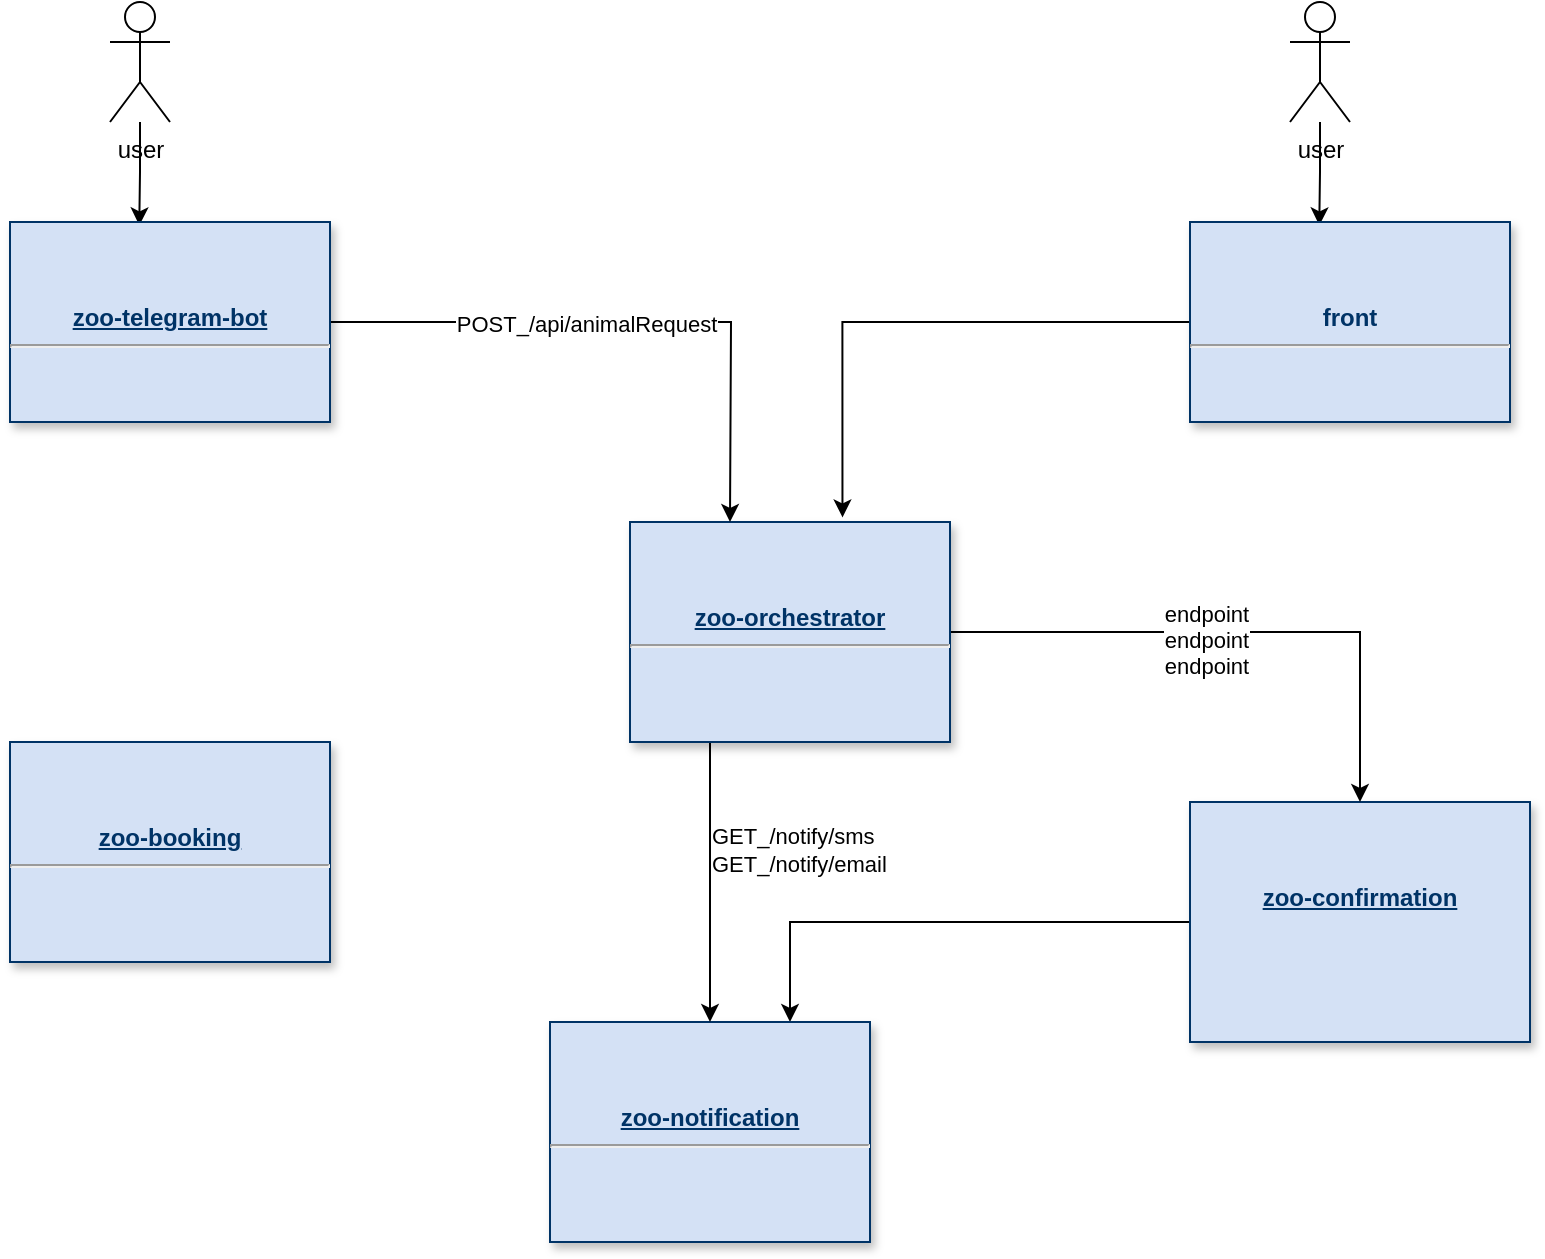 <mxfile version="14.6.6" type="embed"><diagram name="Page-1" id="efa7a0a1-bf9b-a30e-e6df-94a7791c09e9"><mxGraphModel dx="733" dy="578" grid="1" gridSize="10" guides="1" tooltips="1" connect="1" arrows="1" fold="1" page="1" pageScale="1" pageWidth="826" pageHeight="1169" background="#ffffff" math="0" shadow="0"><root><mxCell id="0"/><mxCell id="1" parent="0"/><mxCell id="h1_zLLvUtK2ghCLyMsIQ-125" style="edgeStyle=orthogonalEdgeStyle;rounded=0;orthogonalLoop=1;jettySize=auto;html=1;entryX=0.75;entryY=0;entryDx=0;entryDy=0;strokeColor=#000000;" parent="1" source="19" target="20" edge="1"><mxGeometry relative="1" as="geometry"/></mxCell><mxCell id="19" value="&lt;p style=&quot;margin: 0px ; margin-top: 4px ; text-align: center ; text-decoration: underline&quot;&gt;&lt;b&gt;&lt;br&gt;&lt;/b&gt;&lt;/p&gt;&lt;p style=&quot;margin: 0px ; margin-top: 4px ; text-align: center ; text-decoration: underline&quot;&gt;&lt;b&gt;&lt;br&gt;&lt;/b&gt;&lt;/p&gt;&lt;p style=&quot;margin: 0px ; margin-top: 4px ; text-align: center ; text-decoration: underline&quot;&gt;&lt;b&gt;zoo-confirmation&lt;/b&gt;&lt;/p&gt;" style="verticalAlign=top;align=left;overflow=fill;fontSize=12;fontFamily=Helvetica;html=1;strokeColor=#003366;shadow=1;fillColor=#D4E1F5;fontColor=#003366" parent="1" vertex="1"><mxGeometry x="620" y="420" width="170" height="120" as="geometry"/></mxCell><mxCell id="20" value="&lt;p style=&quot;margin: 0px ; margin-top: 4px ; text-align: center ; text-decoration: underline&quot;&gt;&lt;b&gt;&lt;br&gt;&lt;/b&gt;&lt;/p&gt;&lt;p style=&quot;margin: 0px ; margin-top: 4px ; text-align: center ; text-decoration: underline&quot;&gt;&lt;b&gt;&lt;br&gt;&lt;/b&gt;&lt;/p&gt;&lt;p style=&quot;margin: 0px ; margin-top: 4px ; text-align: center ; text-decoration: underline&quot;&gt;&lt;b&gt;zoo-notification&lt;/b&gt;&lt;/p&gt;&lt;hr&gt;&lt;p style=&quot;margin: 0px ; margin-left: 8px&quot;&gt;&lt;br&gt;&lt;/p&gt;" style="verticalAlign=top;align=left;overflow=fill;fontSize=12;fontFamily=Helvetica;html=1;strokeColor=#003366;shadow=1;fillColor=#D4E1F5;fontColor=#003366" parent="1" vertex="1"><mxGeometry x="300" y="530" width="160" height="110" as="geometry"/></mxCell><mxCell id="h1_zLLvUtK2ghCLyMsIQ-126" style="edgeStyle=orthogonalEdgeStyle;rounded=0;orthogonalLoop=1;jettySize=auto;html=1;entryX=0.5;entryY=0;entryDx=0;entryDy=0;" parent="1" source="25" target="20" edge="1"><mxGeometry relative="1" as="geometry"><Array as="points"><mxPoint x="380" y="490"/><mxPoint x="380" y="490"/></Array></mxGeometry></mxCell><mxCell id="h1_zLLvUtK2ghCLyMsIQ-131" value="GET_/notify/sms&lt;br&gt;GET_/notify/email" style="edgeLabel;html=1;align=left;verticalAlign=middle;resizable=0;points=[];" parent="h1_zLLvUtK2ghCLyMsIQ-126" vertex="1" connectable="0"><mxGeometry x="-0.231" y="-1" relative="1" as="geometry"><mxPoint as="offset"/></mxGeometry></mxCell><mxCell id="h1_zLLvUtK2ghCLyMsIQ-127" style="edgeStyle=orthogonalEdgeStyle;rounded=0;orthogonalLoop=1;jettySize=auto;html=1;entryX=0.5;entryY=0;entryDx=0;entryDy=0;strokeColor=#000000;" parent="1" source="25" target="19" edge="1"><mxGeometry relative="1" as="geometry"/></mxCell><mxCell id="h1_zLLvUtK2ghCLyMsIQ-130" value="endpoint&lt;br&gt;endpoint&lt;br&gt;endpoint" style="edgeLabel;html=1;align=center;verticalAlign=middle;resizable=0;points=[];" parent="h1_zLLvUtK2ghCLyMsIQ-127" vertex="1" connectable="0"><mxGeometry x="-0.12" y="-4" relative="1" as="geometry"><mxPoint as="offset"/></mxGeometry></mxCell><mxCell id="25" value="&lt;p style=&quot;margin: 0px ; margin-top: 4px ; text-align: center ; text-decoration: underline&quot;&gt;&lt;strong&gt;&lt;br&gt;&lt;/strong&gt;&lt;/p&gt;&lt;p style=&quot;margin: 0px ; margin-top: 4px ; text-align: center ; text-decoration: underline&quot;&gt;&lt;strong&gt;&lt;br&gt;&lt;/strong&gt;&lt;/p&gt;&lt;p style=&quot;margin: 0px ; margin-top: 4px ; text-align: center ; text-decoration: underline&quot;&gt;&lt;strong&gt;zoo-orchestrator&lt;/strong&gt;&lt;/p&gt;&lt;hr&gt;&lt;p style=&quot;margin: 0px ; margin-left: 8px&quot;&gt;&lt;br&gt;&lt;/p&gt;" style="verticalAlign=top;align=left;overflow=fill;fontSize=12;fontFamily=Helvetica;html=1;strokeColor=#003366;shadow=1;fillColor=#D4E1F5;fontColor=#003366" parent="1" vertex="1"><mxGeometry x="340" y="280" width="160" height="110" as="geometry"/></mxCell><mxCell id="h1_zLLvUtK2ghCLyMsIQ-116" style="edgeStyle=orthogonalEdgeStyle;rounded=0;orthogonalLoop=1;jettySize=auto;html=1;entryX=0.404;entryY=0.017;entryDx=0;entryDy=0;entryPerimeter=0;strokeColor=#000000;" parent="1" source="h1_zLLvUtK2ghCLyMsIQ-114" target="h1_zLLvUtK2ghCLyMsIQ-115" edge="1"><mxGeometry relative="1" as="geometry"/></mxCell><mxCell id="h1_zLLvUtK2ghCLyMsIQ-114" value="user" style="shape=umlActor;verticalLabelPosition=bottom;verticalAlign=top;html=1;outlineConnect=0;strokeColor=#000000;fillColor=#FFFFFF;" parent="1" vertex="1"><mxGeometry x="80" y="20" width="30" height="60" as="geometry"/></mxCell><mxCell id="h1_zLLvUtK2ghCLyMsIQ-122" style="edgeStyle=orthogonalEdgeStyle;rounded=0;orthogonalLoop=1;jettySize=auto;html=1;strokeColor=#000000;" parent="1" source="h1_zLLvUtK2ghCLyMsIQ-115" edge="1"><mxGeometry relative="1" as="geometry"><mxPoint x="390" y="280" as="targetPoint"/></mxGeometry></mxCell><mxCell id="h1_zLLvUtK2ghCLyMsIQ-123" value="POST_/api/animalRequest" style="edgeLabel;html=1;align=center;verticalAlign=middle;resizable=0;points=[];" parent="h1_zLLvUtK2ghCLyMsIQ-122" vertex="1" connectable="0"><mxGeometry x="-0.151" y="-1" relative="1" as="geometry"><mxPoint as="offset"/></mxGeometry></mxCell><mxCell id="h1_zLLvUtK2ghCLyMsIQ-115" value="&lt;p style=&quot;margin: 0px ; margin-top: 4px ; text-align: center ; text-decoration: underline&quot;&gt;&lt;b&gt;&lt;br&gt;&lt;/b&gt;&lt;/p&gt;&lt;p style=&quot;margin: 0px ; margin-top: 4px ; text-align: center ; text-decoration: underline&quot;&gt;&lt;b&gt;&lt;br&gt;&lt;/b&gt;&lt;/p&gt;&lt;p style=&quot;margin: 0px ; margin-top: 4px ; text-align: center ; text-decoration: underline&quot;&gt;&lt;b&gt;zoo-telegram-bot&lt;/b&gt;&lt;/p&gt;&lt;hr&gt;&lt;p style=&quot;margin: 0px ; margin-left: 8px&quot;&gt;&lt;br&gt;&lt;/p&gt;" style="verticalAlign=top;align=left;overflow=fill;fontSize=12;fontFamily=Helvetica;html=1;strokeColor=#003366;shadow=1;fillColor=#D4E1F5;fontColor=#003366" parent="1" vertex="1"><mxGeometry x="30.0" y="130.0" width="160" height="100" as="geometry"/></mxCell><mxCell id="h1_zLLvUtK2ghCLyMsIQ-118" style="edgeStyle=orthogonalEdgeStyle;rounded=0;orthogonalLoop=1;jettySize=auto;html=1;entryX=0.404;entryY=0.017;entryDx=0;entryDy=0;entryPerimeter=0;strokeColor=#000000;" parent="1" source="h1_zLLvUtK2ghCLyMsIQ-119" target="h1_zLLvUtK2ghCLyMsIQ-120" edge="1"><mxGeometry relative="1" as="geometry"/></mxCell><mxCell id="h1_zLLvUtK2ghCLyMsIQ-119" value="user" style="shape=umlActor;verticalLabelPosition=bottom;verticalAlign=top;html=1;outlineConnect=0;strokeColor=#000000;fillColor=#FFFFFF;" parent="1" vertex="1"><mxGeometry x="670" y="20" width="30" height="60" as="geometry"/></mxCell><mxCell id="h1_zLLvUtK2ghCLyMsIQ-121" style="edgeStyle=orthogonalEdgeStyle;rounded=0;orthogonalLoop=1;jettySize=auto;html=1;entryX=0.664;entryY=-0.021;entryDx=0;entryDy=0;entryPerimeter=0;strokeColor=#000000;" parent="1" source="h1_zLLvUtK2ghCLyMsIQ-120" target="25" edge="1"><mxGeometry relative="1" as="geometry"/></mxCell><mxCell id="h1_zLLvUtK2ghCLyMsIQ-120" value="&lt;p style=&quot;margin: 4px 0px 0px ; text-decoration: underline&quot;&gt;&lt;br&gt;&lt;/p&gt;&lt;p style=&quot;margin: 4px 0px 0px&quot;&gt;&lt;strong&gt;&lt;br&gt;&lt;/strong&gt;&lt;/p&gt;&lt;p style=&quot;margin: 4px 0px 0px&quot;&gt;&lt;b&gt;front&lt;/b&gt;&lt;/p&gt;&lt;hr&gt;&lt;p style=&quot;margin: 0px 0px 0px 8px&quot;&gt;&lt;br style=&quot;text-align: left&quot;&gt;&lt;/p&gt;" style="verticalAlign=top;align=center;overflow=fill;fontSize=12;fontFamily=Helvetica;html=1;strokeColor=#003366;shadow=1;fillColor=#D4E1F5;fontColor=#003366" parent="1" vertex="1"><mxGeometry x="620.0" y="130.0" width="160" height="100" as="geometry"/></mxCell><mxCell id="h1_zLLvUtK2ghCLyMsIQ-128" value="&lt;p style=&quot;margin: 0px ; margin-top: 4px ; text-align: center ; text-decoration: underline&quot;&gt;&lt;strong&gt;&lt;br&gt;&lt;/strong&gt;&lt;/p&gt;&lt;p style=&quot;margin: 0px ; margin-top: 4px ; text-align: center ; text-decoration: underline&quot;&gt;&lt;strong&gt;&lt;br&gt;&lt;/strong&gt;&lt;/p&gt;&lt;p style=&quot;margin: 0px ; margin-top: 4px ; text-align: center ; text-decoration: underline&quot;&gt;&lt;strong&gt;zoo-booking&lt;/strong&gt;&lt;/p&gt;&lt;hr&gt;&lt;p style=&quot;margin: 0px ; margin-left: 8px&quot;&gt;&lt;br&gt;&lt;/p&gt;" style="verticalAlign=top;align=left;overflow=fill;fontSize=12;fontFamily=Helvetica;html=1;strokeColor=#003366;shadow=1;fillColor=#D4E1F5;fontColor=#003366" parent="1" vertex="1"><mxGeometry x="30" y="390" width="160" height="110" as="geometry"/></mxCell></root></mxGraphModel></diagram></mxfile>